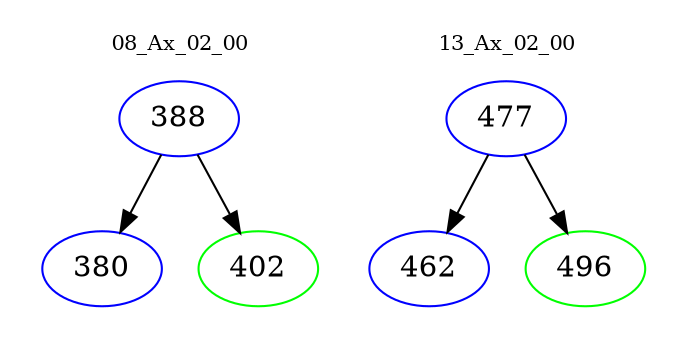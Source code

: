 digraph{
subgraph cluster_0 {
color = white
label = "08_Ax_02_00";
fontsize=10;
T0_388 [label="388", color="blue"]
T0_388 -> T0_380 [color="black"]
T0_380 [label="380", color="blue"]
T0_388 -> T0_402 [color="black"]
T0_402 [label="402", color="green"]
}
subgraph cluster_1 {
color = white
label = "13_Ax_02_00";
fontsize=10;
T1_477 [label="477", color="blue"]
T1_477 -> T1_462 [color="black"]
T1_462 [label="462", color="blue"]
T1_477 -> T1_496 [color="black"]
T1_496 [label="496", color="green"]
}
}
